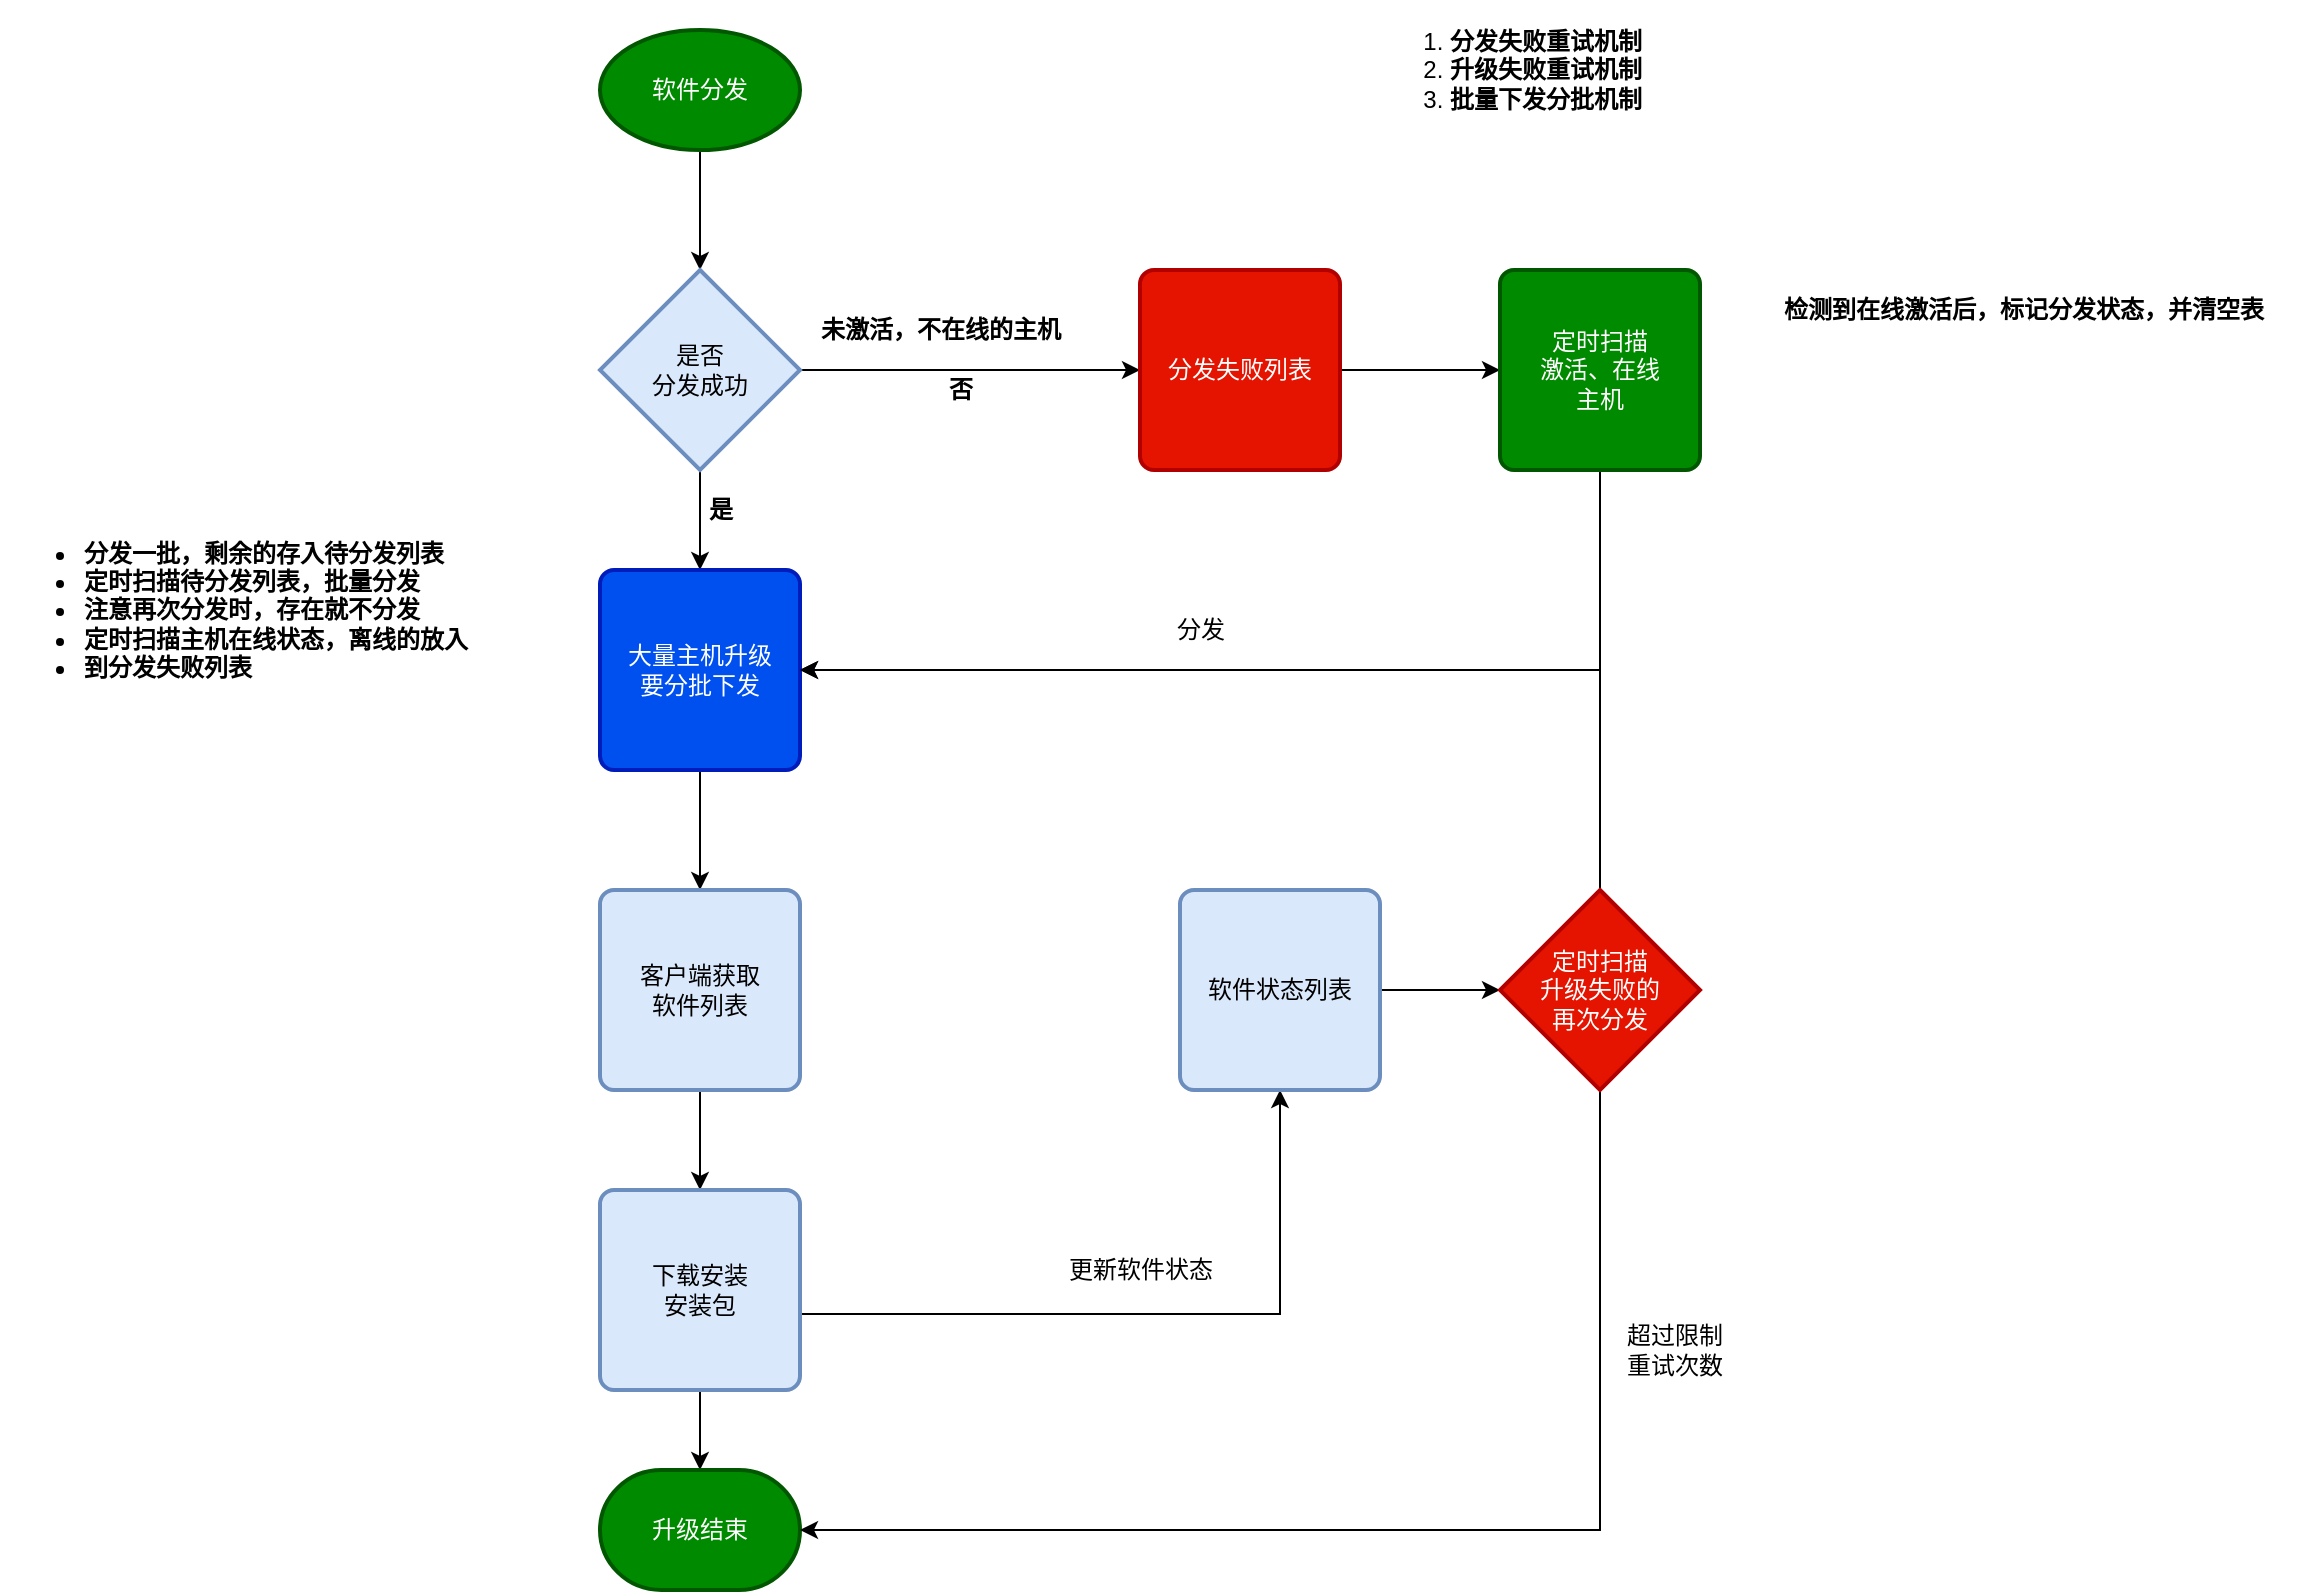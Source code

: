 <mxfile version="20.0.4" type="github">
  <diagram id="ZumDk1zzaGUDvQfbP8pL" name="第 1 页">
    <mxGraphModel dx="2249" dy="762" grid="1" gridSize="10" guides="1" tooltips="1" connect="1" arrows="1" fold="1" page="1" pageScale="1" pageWidth="827" pageHeight="1169" math="0" shadow="0">
      <root>
        <mxCell id="0" />
        <mxCell id="1" parent="0" />
        <mxCell id="Q3I8BFPntzRDpu0RT3q6-12" value="" style="edgeStyle=orthogonalEdgeStyle;rounded=0;orthogonalLoop=1;jettySize=auto;html=1;" parent="1" source="Q3I8BFPntzRDpu0RT3q6-1" target="Q3I8BFPntzRDpu0RT3q6-2" edge="1">
          <mxGeometry relative="1" as="geometry" />
        </mxCell>
        <mxCell id="Q3I8BFPntzRDpu0RT3q6-1" value="软件分发" style="strokeWidth=2;html=1;shape=mxgraph.flowchart.start_1;whiteSpace=wrap;fillColor=#008a00;fontColor=#ffffff;strokeColor=#005700;" parent="1" vertex="1">
          <mxGeometry x="-338" y="40" width="100" height="60" as="geometry" />
        </mxCell>
        <mxCell id="Q3I8BFPntzRDpu0RT3q6-13" value="" style="edgeStyle=orthogonalEdgeStyle;rounded=0;orthogonalLoop=1;jettySize=auto;html=1;" parent="1" source="Q3I8BFPntzRDpu0RT3q6-2" target="Q3I8BFPntzRDpu0RT3q6-3" edge="1">
          <mxGeometry relative="1" as="geometry" />
        </mxCell>
        <mxCell id="Q3I8BFPntzRDpu0RT3q6-14" value="" style="edgeStyle=orthogonalEdgeStyle;rounded=0;orthogonalLoop=1;jettySize=auto;html=1;" parent="1" source="Q3I8BFPntzRDpu0RT3q6-2" target="Q3I8BFPntzRDpu0RT3q6-7" edge="1">
          <mxGeometry relative="1" as="geometry" />
        </mxCell>
        <mxCell id="Q3I8BFPntzRDpu0RT3q6-2" value="是否&lt;br&gt;分发成功" style="strokeWidth=2;html=1;shape=mxgraph.flowchart.decision;whiteSpace=wrap;fillColor=#dae8fc;strokeColor=#6c8ebf;" parent="1" vertex="1">
          <mxGeometry x="-338" y="160" width="100" height="100" as="geometry" />
        </mxCell>
        <mxCell id="Q3I8BFPntzRDpu0RT3q6-16" value="" style="edgeStyle=orthogonalEdgeStyle;rounded=0;orthogonalLoop=1;jettySize=auto;html=1;" parent="1" source="Q3I8BFPntzRDpu0RT3q6-3" target="Q3I8BFPntzRDpu0RT3q6-4" edge="1">
          <mxGeometry relative="1" as="geometry" />
        </mxCell>
        <mxCell id="Q3I8BFPntzRDpu0RT3q6-3" value="大量主机升级&lt;br&gt;要分批下发" style="rounded=1;whiteSpace=wrap;html=1;absoluteArcSize=1;arcSize=14;strokeWidth=2;fillColor=#0050ef;fontColor=#ffffff;strokeColor=#001DBC;" parent="1" vertex="1">
          <mxGeometry x="-338" y="310" width="100" height="100" as="geometry" />
        </mxCell>
        <mxCell id="Q3I8BFPntzRDpu0RT3q6-17" value="" style="edgeStyle=orthogonalEdgeStyle;rounded=0;orthogonalLoop=1;jettySize=auto;html=1;" parent="1" source="Q3I8BFPntzRDpu0RT3q6-4" target="Q3I8BFPntzRDpu0RT3q6-5" edge="1">
          <mxGeometry relative="1" as="geometry" />
        </mxCell>
        <mxCell id="Q3I8BFPntzRDpu0RT3q6-19" value="" style="edgeStyle=orthogonalEdgeStyle;rounded=0;orthogonalLoop=1;jettySize=auto;html=1;exitX=1;exitY=0.62;exitDx=0;exitDy=0;exitPerimeter=0;" parent="1" source="Q3I8BFPntzRDpu0RT3q6-5" target="Q3I8BFPntzRDpu0RT3q6-9" edge="1">
          <mxGeometry relative="1" as="geometry" />
        </mxCell>
        <mxCell id="Q3I8BFPntzRDpu0RT3q6-4" value="客户端获取&lt;br&gt;软件列表" style="rounded=1;whiteSpace=wrap;html=1;absoluteArcSize=1;arcSize=14;strokeWidth=2;fillColor=#dae8fc;strokeColor=#6c8ebf;" parent="1" vertex="1">
          <mxGeometry x="-338" y="470" width="100" height="100" as="geometry" />
        </mxCell>
        <mxCell id="Q3I8BFPntzRDpu0RT3q6-18" value="" style="edgeStyle=orthogonalEdgeStyle;rounded=0;orthogonalLoop=1;jettySize=auto;html=1;" parent="1" source="Q3I8BFPntzRDpu0RT3q6-5" target="Q3I8BFPntzRDpu0RT3q6-6" edge="1">
          <mxGeometry relative="1" as="geometry" />
        </mxCell>
        <mxCell id="Q3I8BFPntzRDpu0RT3q6-5" value="下载安装&lt;br&gt;安装包" style="rounded=1;whiteSpace=wrap;html=1;absoluteArcSize=1;arcSize=14;strokeWidth=2;fillColor=#dae8fc;strokeColor=#6c8ebf;" parent="1" vertex="1">
          <mxGeometry x="-338" y="620" width="100" height="100" as="geometry" />
        </mxCell>
        <mxCell id="Q3I8BFPntzRDpu0RT3q6-6" value="升级结束" style="strokeWidth=2;html=1;shape=mxgraph.flowchart.terminator;whiteSpace=wrap;fillColor=#008a00;fontColor=#ffffff;strokeColor=#005700;" parent="1" vertex="1">
          <mxGeometry x="-338" y="760" width="100" height="60" as="geometry" />
        </mxCell>
        <mxCell id="Q3I8BFPntzRDpu0RT3q6-15" value="" style="edgeStyle=orthogonalEdgeStyle;rounded=0;orthogonalLoop=1;jettySize=auto;html=1;" parent="1" source="Q3I8BFPntzRDpu0RT3q6-7" target="Q3I8BFPntzRDpu0RT3q6-8" edge="1">
          <mxGeometry relative="1" as="geometry" />
        </mxCell>
        <mxCell id="Q3I8BFPntzRDpu0RT3q6-7" value="分发失败列表" style="rounded=1;whiteSpace=wrap;html=1;absoluteArcSize=1;arcSize=14;strokeWidth=2;fillColor=#e51400;fontColor=#ffffff;strokeColor=#B20000;" parent="1" vertex="1">
          <mxGeometry x="-68" y="160" width="100" height="100" as="geometry" />
        </mxCell>
        <mxCell id="Q3I8BFPntzRDpu0RT3q6-21" style="edgeStyle=orthogonalEdgeStyle;rounded=0;orthogonalLoop=1;jettySize=auto;html=1;exitX=0.5;exitY=1;exitDx=0;exitDy=0;entryX=1;entryY=0.5;entryDx=0;entryDy=0;" parent="1" source="Q3I8BFPntzRDpu0RT3q6-8" target="Q3I8BFPntzRDpu0RT3q6-3" edge="1">
          <mxGeometry relative="1" as="geometry" />
        </mxCell>
        <mxCell id="Q3I8BFPntzRDpu0RT3q6-8" value="定时扫描&lt;br&gt;激活、在线&lt;br&gt;主机" style="rounded=1;whiteSpace=wrap;html=1;absoluteArcSize=1;arcSize=14;strokeWidth=2;fillColor=#008a00;fontColor=#ffffff;strokeColor=#005700;" parent="1" vertex="1">
          <mxGeometry x="112" y="160" width="100" height="100" as="geometry" />
        </mxCell>
        <mxCell id="Q3I8BFPntzRDpu0RT3q6-20" value="" style="edgeStyle=orthogonalEdgeStyle;rounded=0;orthogonalLoop=1;jettySize=auto;html=1;" parent="1" source="Q3I8BFPntzRDpu0RT3q6-9" target="Q3I8BFPntzRDpu0RT3q6-11" edge="1">
          <mxGeometry relative="1" as="geometry" />
        </mxCell>
        <mxCell id="Q3I8BFPntzRDpu0RT3q6-9" value="软件状态列表" style="rounded=1;whiteSpace=wrap;html=1;absoluteArcSize=1;arcSize=14;strokeWidth=2;fillColor=#dae8fc;strokeColor=#6c8ebf;" parent="1" vertex="1">
          <mxGeometry x="-48" y="470" width="100" height="100" as="geometry" />
        </mxCell>
        <mxCell id="Q3I8BFPntzRDpu0RT3q6-22" style="edgeStyle=orthogonalEdgeStyle;rounded=0;orthogonalLoop=1;jettySize=auto;html=1;exitX=0.5;exitY=0;exitDx=0;exitDy=0;exitPerimeter=0;entryX=1;entryY=0.5;entryDx=0;entryDy=0;" parent="1" source="Q3I8BFPntzRDpu0RT3q6-11" target="Q3I8BFPntzRDpu0RT3q6-3" edge="1">
          <mxGeometry relative="1" as="geometry" />
        </mxCell>
        <mxCell id="Q3I8BFPntzRDpu0RT3q6-23" style="edgeStyle=orthogonalEdgeStyle;rounded=0;orthogonalLoop=1;jettySize=auto;html=1;exitX=0.5;exitY=1;exitDx=0;exitDy=0;exitPerimeter=0;entryX=1;entryY=0.5;entryDx=0;entryDy=0;entryPerimeter=0;" parent="1" source="Q3I8BFPntzRDpu0RT3q6-11" target="Q3I8BFPntzRDpu0RT3q6-6" edge="1">
          <mxGeometry relative="1" as="geometry" />
        </mxCell>
        <mxCell id="Q3I8BFPntzRDpu0RT3q6-11" value="定时扫描&lt;br&gt;升级失败的&lt;br&gt;再次分发" style="strokeWidth=2;html=1;shape=mxgraph.flowchart.decision;whiteSpace=wrap;fillColor=#e51400;fontColor=#ffffff;strokeColor=#B20000;" parent="1" vertex="1">
          <mxGeometry x="112" y="470" width="100" height="100" as="geometry" />
        </mxCell>
        <mxCell id="Q3I8BFPntzRDpu0RT3q6-26" value="&lt;b&gt;检测到在线激活后，标记分发状态，并清空表&lt;/b&gt;" style="text;html=1;align=left;verticalAlign=middle;resizable=0;points=[];autosize=1;strokeColor=none;fillColor=none;" parent="1" vertex="1">
          <mxGeometry x="252" y="170" width="260" height="20" as="geometry" />
        </mxCell>
        <mxCell id="Q3I8BFPntzRDpu0RT3q6-27" value="&lt;b&gt;是&lt;/b&gt;" style="text;html=1;align=center;verticalAlign=middle;resizable=0;points=[];autosize=1;strokeColor=none;fillColor=none;" parent="1" vertex="1">
          <mxGeometry x="-293" y="270" width="30" height="20" as="geometry" />
        </mxCell>
        <mxCell id="Q3I8BFPntzRDpu0RT3q6-28" value="&lt;b&gt;否&lt;/b&gt;" style="text;html=1;align=center;verticalAlign=middle;resizable=0;points=[];autosize=1;strokeColor=none;fillColor=none;" parent="1" vertex="1">
          <mxGeometry x="-173" y="210" width="30" height="20" as="geometry" />
        </mxCell>
        <mxCell id="Q3I8BFPntzRDpu0RT3q6-29" value="&lt;b&gt;未激活，不在线的主机&lt;/b&gt;" style="text;html=1;align=center;verticalAlign=middle;resizable=0;points=[];autosize=1;strokeColor=none;fillColor=none;" parent="1" vertex="1">
          <mxGeometry x="-238" y="180" width="140" height="20" as="geometry" />
        </mxCell>
        <mxCell id="Q3I8BFPntzRDpu0RT3q6-30" value="&lt;ol&gt;&lt;li&gt;&lt;b&gt;分发失败重试机制&lt;/b&gt;&lt;/li&gt;&lt;li&gt;&lt;b&gt;升级失败重试机制&lt;/b&gt;&lt;/li&gt;&lt;li&gt;&lt;b&gt;批量下发分批机制&lt;/b&gt;&lt;/li&gt;&lt;/ol&gt;" style="text;html=1;align=left;verticalAlign=middle;resizable=0;points=[];autosize=1;strokeColor=none;fillColor=none;" parent="1" vertex="1">
          <mxGeometry x="45" y="25" width="150" height="70" as="geometry" />
        </mxCell>
        <mxCell id="Q3I8BFPntzRDpu0RT3q6-31" value="分发" style="text;html=1;align=center;verticalAlign=middle;resizable=0;points=[];autosize=1;strokeColor=none;fillColor=none;" parent="1" vertex="1">
          <mxGeometry x="-58" y="330" width="40" height="20" as="geometry" />
        </mxCell>
        <mxCell id="Q3I8BFPntzRDpu0RT3q6-32" value="更新软件状态" style="text;html=1;align=center;verticalAlign=middle;resizable=0;points=[];autosize=1;strokeColor=none;fillColor=none;" parent="1" vertex="1">
          <mxGeometry x="-113" y="650" width="90" height="20" as="geometry" />
        </mxCell>
        <mxCell id="Q3I8BFPntzRDpu0RT3q6-33" value="超过限制&lt;br&gt;重试次数" style="text;html=1;align=center;verticalAlign=middle;resizable=0;points=[];autosize=1;strokeColor=none;fillColor=none;" parent="1" vertex="1">
          <mxGeometry x="169" y="685" width="60" height="30" as="geometry" />
        </mxCell>
        <mxCell id="Q3I8BFPntzRDpu0RT3q6-34" value="&lt;ul&gt;&lt;li&gt;&lt;b&gt;分发一批，剩余的存入待分发列表&lt;/b&gt;&lt;/li&gt;&lt;li&gt;&lt;b&gt;定时扫描待分发列表，批量分发&lt;/b&gt;&lt;/li&gt;&lt;li&gt;&lt;b&gt;注意再次分发时，存在就不分发&lt;/b&gt;&lt;/li&gt;&lt;li&gt;&lt;b&gt;定时扫描主机在线状态，离线的放入&lt;/b&gt;&lt;/li&gt;&lt;li&gt;&lt;b&gt;到分发失败列表&lt;/b&gt;&lt;/li&gt;&lt;/ul&gt;" style="text;html=1;align=left;verticalAlign=middle;resizable=0;points=[];autosize=1;strokeColor=none;fillColor=none;" parent="1" vertex="1">
          <mxGeometry x="-638" y="280" width="250" height="100" as="geometry" />
        </mxCell>
      </root>
    </mxGraphModel>
  </diagram>
</mxfile>
